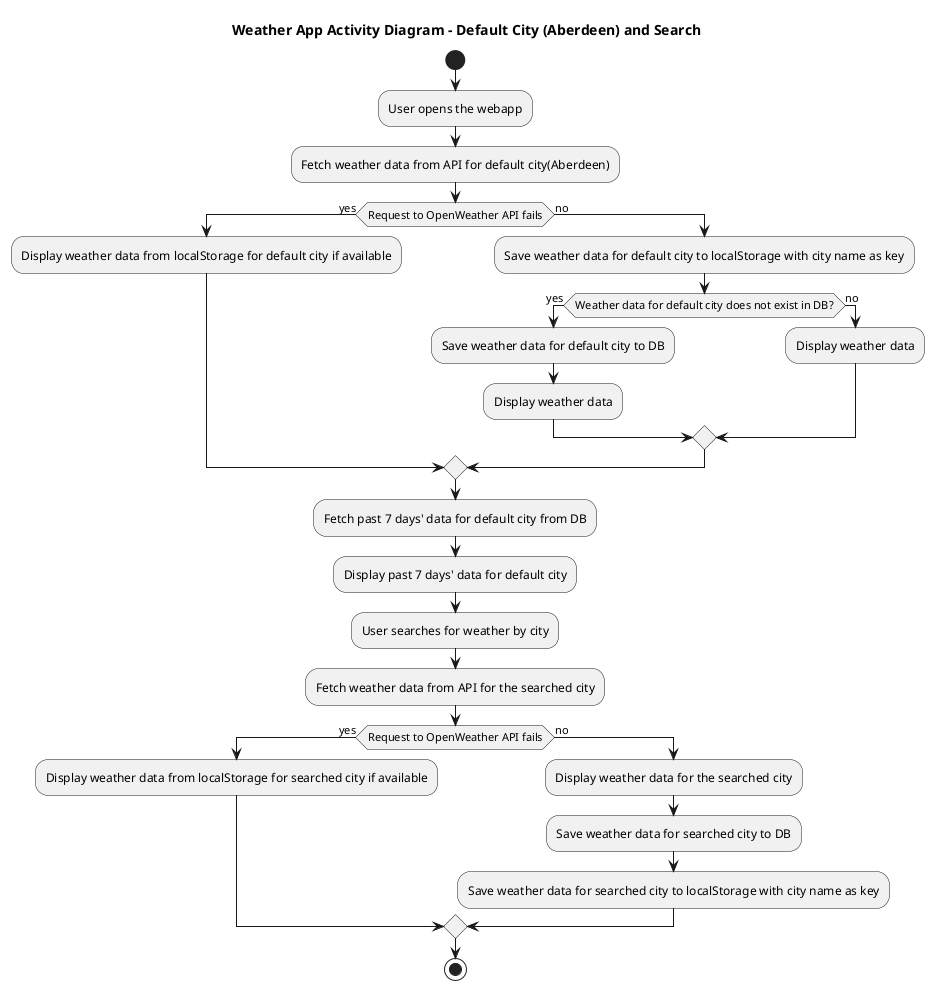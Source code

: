 @startuml
title Weather App Activity Diagram - Default City (Aberdeen) and Search

start

:User opens the webapp;
:Fetch weather data from API for default city(Aberdeen);

if (Request to OpenWeather API fails) then (yes)
    :Display weather data from localStorage for default city if available;
else (no)
    :Save weather data for default city to localStorage with city name as key;
    if (Weather data for default city does not exist in DB?) then (yes)
        :Save weather data for default city to DB;
        :Display weather data;
    else (no)
        :Display weather data;
    endif
endif

:Fetch past 7 days' data for default city from DB;
:Display past 7 days' data for default city;

:User searches for weather by city;
:Fetch weather data from API for the searched city;
if (Request to OpenWeather API fails) then (yes)
    :Display weather data from localStorage for searched city if available;
else (no)
    :Display weather data for the searched city;
    :Save weather data for searched city to DB;
    :Save weather data for searched city to localStorage with city name as key;
endif

stop

@enduml
